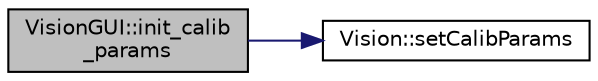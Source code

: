 digraph "VisionGUI::init_calib_params"
{
 // INTERACTIVE_SVG=YES
  edge [fontname="Helvetica",fontsize="10",labelfontname="Helvetica",labelfontsize="10"];
  node [fontname="Helvetica",fontsize="10",shape=record];
  rankdir="LR";
  Node213 [label="VisionGUI::init_calib\l_params",height=0.2,width=0.4,color="black", fillcolor="grey75", style="filled", fontcolor="black"];
  Node213 -> Node214 [color="midnightblue",fontsize="10",style="solid",fontname="Helvetica"];
  Node214 [label="Vision::setCalibParams",height=0.2,width=0.4,color="black", fillcolor="white", style="filled",URL="$class_vision.html#a5871e49c1e8bdfd214c602707e8dfffc"];
}
